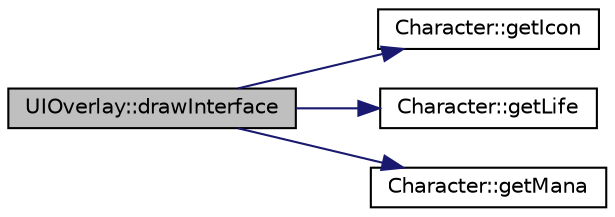 digraph "UIOverlay::drawInterface"
{
  edge [fontname="Helvetica",fontsize="10",labelfontname="Helvetica",labelfontsize="10"];
  node [fontname="Helvetica",fontsize="10",shape=record];
  rankdir="LR";
  Node1 [label="UIOverlay::drawInterface",height=0.2,width=0.4,color="black", fillcolor="grey75", style="filled", fontcolor="black"];
  Node1 -> Node2 [color="midnightblue",fontsize="10",style="solid",fontname="Helvetica"];
  Node2 [label="Character::getIcon",height=0.2,width=0.4,color="black", fillcolor="white", style="filled",URL="$class_character.html#abd97793fd7945f52850018713e7726e3",tooltip="Gibt das Icon zurück als QImage welches den Charakter darstellt. "];
  Node1 -> Node3 [color="midnightblue",fontsize="10",style="solid",fontname="Helvetica"];
  Node3 [label="Character::getLife",height=0.2,width=0.4,color="black", fillcolor="white", style="filled",URL="$class_character.html#a1e00eede43aa9b436b0cbd2127ab251a",tooltip="Gibt das aktuelle Leben des Charakteres zurück. "];
  Node1 -> Node4 [color="midnightblue",fontsize="10",style="solid",fontname="Helvetica"];
  Node4 [label="Character::getMana",height=0.2,width=0.4,color="black", fillcolor="white", style="filled",URL="$class_character.html#a047f58799c51258670497cda68ca4b8c",tooltip="Gibt das aktuelle Mana des Charakteres zurück. "];
}
